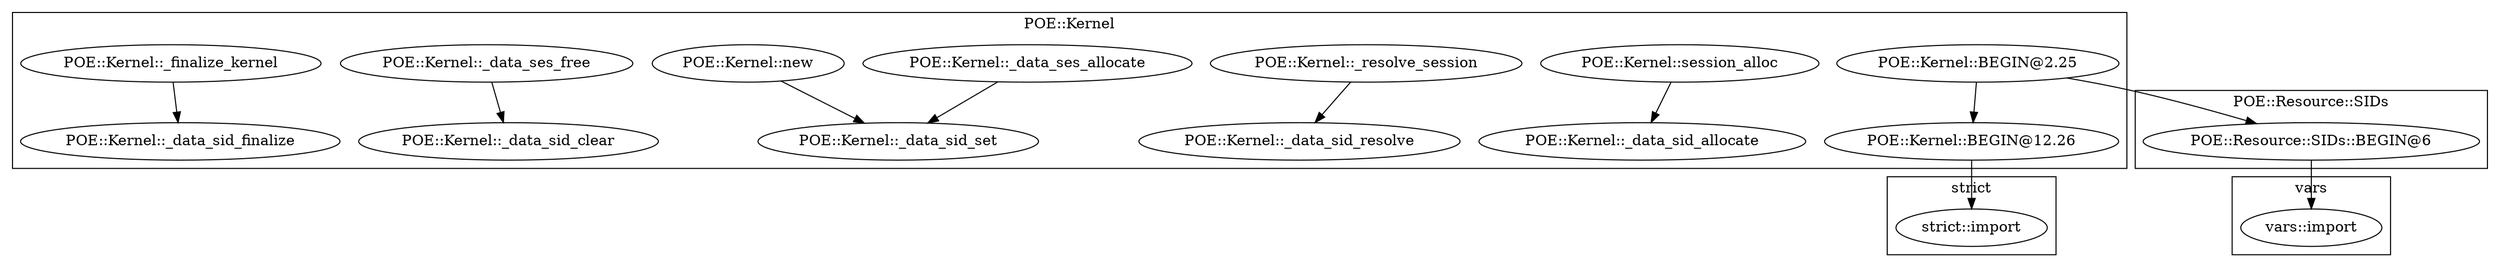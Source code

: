 digraph {
graph [overlap=false]
subgraph cluster_strict {
	label="strict";
	"strict::import";
}
subgraph cluster_vars {
	label="vars";
	"vars::import";
}
subgraph cluster_POE_Kernel {
	label="POE::Kernel";
	"POE::Kernel::_data_sid_resolve";
	"POE::Kernel::session_alloc";
	"POE::Kernel::BEGIN@2.25";
	"POE::Kernel::_resolve_session";
	"POE::Kernel::new";
	"POE::Kernel::_data_sid_finalize";
	"POE::Kernel::_data_sid_clear";
	"POE::Kernel::BEGIN@12.26";
	"POE::Kernel::_data_ses_allocate";
	"POE::Kernel::_data_sid_set";
	"POE::Kernel::_data_sid_allocate";
	"POE::Kernel::_data_ses_free";
	"POE::Kernel::_finalize_kernel";
}
subgraph cluster_POE_Resource_SIDs {
	label="POE::Resource::SIDs";
	"POE::Resource::SIDs::BEGIN@6";
}
"POE::Resource::SIDs::BEGIN@6" -> "vars::import";
"POE::Kernel::BEGIN@2.25" -> "POE::Kernel::BEGIN@12.26";
"POE::Kernel::_data_ses_allocate" -> "POE::Kernel::_data_sid_set";
"POE::Kernel::new" -> "POE::Kernel::_data_sid_set";
"POE::Kernel::BEGIN@12.26" -> "strict::import";
"POE::Kernel::_resolve_session" -> "POE::Kernel::_data_sid_resolve";
"POE::Kernel::BEGIN@2.25" -> "POE::Resource::SIDs::BEGIN@6";
"POE::Kernel::_finalize_kernel" -> "POE::Kernel::_data_sid_finalize";
"POE::Kernel::_data_ses_free" -> "POE::Kernel::_data_sid_clear";
"POE::Kernel::session_alloc" -> "POE::Kernel::_data_sid_allocate";
}
